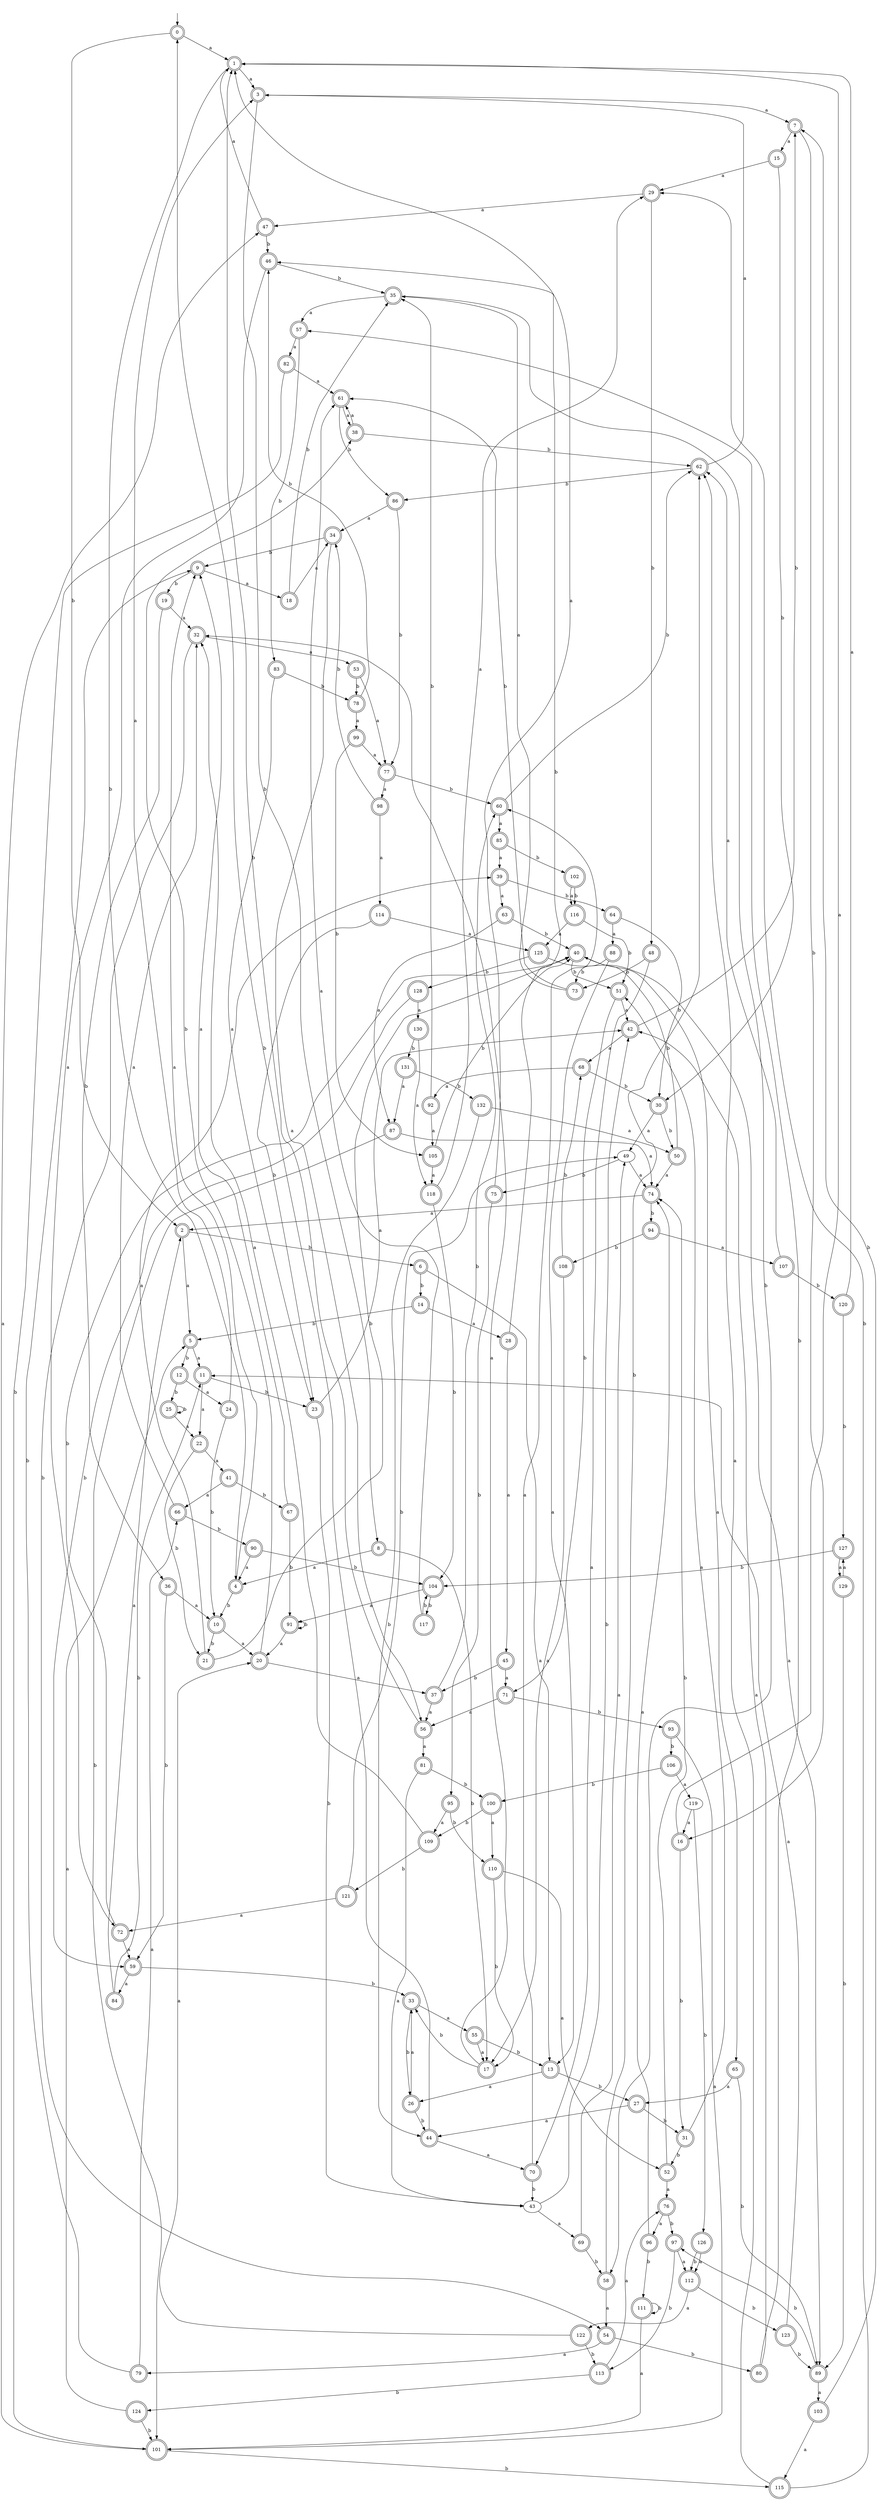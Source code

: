 digraph RandomDFA {
  __start0 [label="", shape=none];
  __start0 -> 0 [label=""];
  0 [shape=circle] [shape=doublecircle]
  0 -> 1 [label="a"]
  0 -> 2 [label="b"]
  1 [shape=doublecircle]
  1 -> 3 [label="a"]
  1 -> 4 [label="b"]
  2 [shape=doublecircle]
  2 -> 5 [label="a"]
  2 -> 6 [label="b"]
  3 [shape=doublecircle]
  3 -> 7 [label="a"]
  3 -> 8 [label="b"]
  4 [shape=doublecircle]
  4 -> 9 [label="a"]
  4 -> 10 [label="b"]
  5 [shape=doublecircle]
  5 -> 11 [label="a"]
  5 -> 12 [label="b"]
  6 [shape=doublecircle]
  6 -> 13 [label="a"]
  6 -> 14 [label="b"]
  7 [shape=doublecircle]
  7 -> 15 [label="a"]
  7 -> 16 [label="b"]
  8 [shape=doublecircle]
  8 -> 4 [label="a"]
  8 -> 17 [label="b"]
  9 [shape=doublecircle]
  9 -> 18 [label="a"]
  9 -> 19 [label="b"]
  10 [shape=doublecircle]
  10 -> 20 [label="a"]
  10 -> 21 [label="b"]
  11 [shape=doublecircle]
  11 -> 22 [label="a"]
  11 -> 23 [label="b"]
  12 [shape=doublecircle]
  12 -> 24 [label="a"]
  12 -> 25 [label="b"]
  13 [shape=doublecircle]
  13 -> 26 [label="a"]
  13 -> 27 [label="b"]
  14 [shape=doublecircle]
  14 -> 28 [label="a"]
  14 -> 5 [label="b"]
  15 [shape=doublecircle]
  15 -> 29 [label="a"]
  15 -> 30 [label="b"]
  16 [shape=doublecircle]
  16 -> 1 [label="a"]
  16 -> 31 [label="b"]
  17 [shape=doublecircle]
  17 -> 32 [label="a"]
  17 -> 33 [label="b"]
  18 [shape=doublecircle]
  18 -> 34 [label="a"]
  18 -> 35 [label="b"]
  19 [shape=doublecircle]
  19 -> 32 [label="a"]
  19 -> 36 [label="b"]
  20 [shape=doublecircle]
  20 -> 37 [label="a"]
  20 -> 38 [label="b"]
  21 [shape=doublecircle]
  21 -> 39 [label="a"]
  21 -> 40 [label="b"]
  22 [shape=doublecircle]
  22 -> 41 [label="a"]
  22 -> 21 [label="b"]
  23 [shape=doublecircle]
  23 -> 42 [label="a"]
  23 -> 43 [label="b"]
  24 [shape=doublecircle]
  24 -> 3 [label="a"]
  24 -> 10 [label="b"]
  25 [shape=doublecircle]
  25 -> 22 [label="a"]
  25 -> 25 [label="b"]
  26 [shape=doublecircle]
  26 -> 33 [label="a"]
  26 -> 44 [label="b"]
  27 [shape=doublecircle]
  27 -> 44 [label="a"]
  27 -> 31 [label="b"]
  28 [shape=doublecircle]
  28 -> 45 [label="a"]
  28 -> 46 [label="b"]
  29 [shape=doublecircle]
  29 -> 47 [label="a"]
  29 -> 48 [label="b"]
  30 [shape=doublecircle]
  30 -> 49 [label="a"]
  30 -> 50 [label="b"]
  31 [shape=doublecircle]
  31 -> 51 [label="a"]
  31 -> 52 [label="b"]
  32 [shape=doublecircle]
  32 -> 53 [label="a"]
  32 -> 54 [label="b"]
  33 [shape=doublecircle]
  33 -> 55 [label="a"]
  33 -> 26 [label="b"]
  34 [shape=doublecircle]
  34 -> 56 [label="a"]
  34 -> 9 [label="b"]
  35 [shape=doublecircle]
  35 -> 57 [label="a"]
  35 -> 58 [label="b"]
  36 [shape=doublecircle]
  36 -> 10 [label="a"]
  36 -> 59 [label="b"]
  37 [shape=doublecircle]
  37 -> 56 [label="a"]
  37 -> 60 [label="b"]
  38 [shape=doublecircle]
  38 -> 61 [label="a"]
  38 -> 62 [label="b"]
  39 [shape=doublecircle]
  39 -> 63 [label="a"]
  39 -> 64 [label="b"]
  40 [shape=doublecircle]
  40 -> 65 [label="a"]
  40 -> 51 [label="b"]
  41 [shape=doublecircle]
  41 -> 66 [label="a"]
  41 -> 67 [label="b"]
  42 [shape=doublecircle]
  42 -> 68 [label="a"]
  42 -> 7 [label="b"]
  43
  43 -> 69 [label="a"]
  43 -> 42 [label="b"]
  44 [shape=doublecircle]
  44 -> 70 [label="a"]
  44 -> 0 [label="b"]
  45 [shape=doublecircle]
  45 -> 71 [label="a"]
  45 -> 37 [label="b"]
  46 [shape=doublecircle]
  46 -> 72 [label="a"]
  46 -> 35 [label="b"]
  47 [shape=doublecircle]
  47 -> 1 [label="a"]
  47 -> 46 [label="b"]
  48 [shape=doublecircle]
  48 -> 70 [label="a"]
  48 -> 73 [label="b"]
  49
  49 -> 74 [label="a"]
  49 -> 75 [label="b"]
  50 [shape=doublecircle]
  50 -> 74 [label="a"]
  50 -> 40 [label="b"]
  51 [shape=doublecircle]
  51 -> 42 [label="a"]
  51 -> 71 [label="b"]
  52 [shape=doublecircle]
  52 -> 76 [label="a"]
  52 -> 74 [label="b"]
  53 [shape=doublecircle]
  53 -> 77 [label="a"]
  53 -> 78 [label="b"]
  54 [shape=doublecircle]
  54 -> 79 [label="a"]
  54 -> 80 [label="b"]
  55 [shape=doublecircle]
  55 -> 17 [label="a"]
  55 -> 13 [label="b"]
  56 [shape=doublecircle]
  56 -> 81 [label="a"]
  56 -> 1 [label="b"]
  57 [shape=doublecircle]
  57 -> 82 [label="a"]
  57 -> 83 [label="b"]
  58 [shape=doublecircle]
  58 -> 54 [label="a"]
  58 -> 62 [label="b"]
  59 [shape=doublecircle]
  59 -> 84 [label="a"]
  59 -> 33 [label="b"]
  60 [shape=doublecircle]
  60 -> 85 [label="a"]
  60 -> 62 [label="b"]
  61 [shape=doublecircle]
  61 -> 38 [label="a"]
  61 -> 86 [label="b"]
  62 [shape=doublecircle]
  62 -> 3 [label="a"]
  62 -> 86 [label="b"]
  63 [shape=doublecircle]
  63 -> 87 [label="a"]
  63 -> 40 [label="b"]
  64 [shape=doublecircle]
  64 -> 88 [label="a"]
  64 -> 30 [label="b"]
  65 [shape=doublecircle]
  65 -> 27 [label="a"]
  65 -> 89 [label="b"]
  66 [shape=doublecircle]
  66 -> 32 [label="a"]
  66 -> 90 [label="b"]
  67 [shape=doublecircle]
  67 -> 9 [label="a"]
  67 -> 91 [label="b"]
  68 [shape=doublecircle]
  68 -> 92 [label="a"]
  68 -> 30 [label="b"]
  69 [shape=doublecircle]
  69 -> 49 [label="a"]
  69 -> 58 [label="b"]
  70 [shape=doublecircle]
  70 -> 60 [label="a"]
  70 -> 43 [label="b"]
  71 [shape=doublecircle]
  71 -> 56 [label="a"]
  71 -> 93 [label="b"]
  72 [shape=doublecircle]
  72 -> 59 [label="a"]
  72 -> 40 [label="b"]
  73 [shape=doublecircle]
  73 -> 35 [label="a"]
  73 -> 61 [label="b"]
  74 [shape=doublecircle]
  74 -> 2 [label="a"]
  74 -> 94 [label="b"]
  75 [shape=doublecircle]
  75 -> 1 [label="a"]
  75 -> 95 [label="b"]
  76 [shape=doublecircle]
  76 -> 96 [label="a"]
  76 -> 97 [label="b"]
  77 [shape=doublecircle]
  77 -> 98 [label="a"]
  77 -> 60 [label="b"]
  78 [shape=doublecircle]
  78 -> 99 [label="a"]
  78 -> 46 [label="b"]
  79 [shape=doublecircle]
  79 -> 66 [label="a"]
  79 -> 9 [label="b"]
  80 [shape=doublecircle]
  80 -> 42 [label="a"]
  80 -> 57 [label="b"]
  81 [shape=doublecircle]
  81 -> 43 [label="a"]
  81 -> 100 [label="b"]
  82 [shape=doublecircle]
  82 -> 61 [label="a"]
  82 -> 101 [label="b"]
  83 [shape=doublecircle]
  83 -> 23 [label="a"]
  83 -> 78 [label="b"]
  84 [shape=doublecircle]
  84 -> 2 [label="a"]
  84 -> 11 [label="b"]
  85 [shape=doublecircle]
  85 -> 39 [label="a"]
  85 -> 102 [label="b"]
  86 [shape=doublecircle]
  86 -> 34 [label="a"]
  86 -> 77 [label="b"]
  87 [shape=doublecircle]
  87 -> 74 [label="a"]
  87 -> 101 [label="b"]
  88 [shape=doublecircle]
  88 -> 13 [label="a"]
  88 -> 73 [label="b"]
  89 [shape=doublecircle]
  89 -> 103 [label="a"]
  89 -> 97 [label="b"]
  90 [shape=doublecircle]
  90 -> 4 [label="a"]
  90 -> 104 [label="b"]
  91 [shape=doublecircle]
  91 -> 20 [label="a"]
  91 -> 91 [label="b"]
  92 [shape=doublecircle]
  92 -> 105 [label="a"]
  92 -> 35 [label="b"]
  93 [shape=doublecircle]
  93 -> 101 [label="a"]
  93 -> 106 [label="b"]
  94 [shape=doublecircle]
  94 -> 107 [label="a"]
  94 -> 108 [label="b"]
  95 [shape=doublecircle]
  95 -> 109 [label="a"]
  95 -> 110 [label="b"]
  96 [shape=doublecircle]
  96 -> 74 [label="a"]
  96 -> 111 [label="b"]
  97 [shape=doublecircle]
  97 -> 112 [label="a"]
  97 -> 113 [label="b"]
  98 [shape=doublecircle]
  98 -> 114 [label="a"]
  98 -> 34 [label="b"]
  99 [shape=doublecircle]
  99 -> 77 [label="a"]
  99 -> 105 [label="b"]
  100 [shape=doublecircle]
  100 -> 110 [label="a"]
  100 -> 109 [label="b"]
  101 [shape=doublecircle]
  101 -> 47 [label="a"]
  101 -> 115 [label="b"]
  102 [shape=doublecircle]
  102 -> 116 [label="a"]
  102 -> 116 [label="b"]
  103 [shape=doublecircle]
  103 -> 115 [label="a"]
  103 -> 7 [label="b"]
  104 [shape=doublecircle]
  104 -> 91 [label="a"]
  104 -> 117 [label="b"]
  105 [shape=doublecircle]
  105 -> 118 [label="a"]
  105 -> 40 [label="b"]
  106 [shape=doublecircle]
  106 -> 119 [label="a"]
  106 -> 100 [label="b"]
  107 [shape=doublecircle]
  107 -> 62 [label="a"]
  107 -> 120 [label="b"]
  108 [shape=doublecircle]
  108 -> 17 [label="a"]
  108 -> 68 [label="b"]
  109 [shape=doublecircle]
  109 -> 32 [label="a"]
  109 -> 121 [label="b"]
  110 [shape=doublecircle]
  110 -> 52 [label="a"]
  110 -> 17 [label="b"]
  111 [shape=doublecircle]
  111 -> 101 [label="a"]
  111 -> 111 [label="b"]
  112 [shape=doublecircle]
  112 -> 122 [label="a"]
  112 -> 123 [label="b"]
  113 [shape=doublecircle]
  113 -> 76 [label="a"]
  113 -> 124 [label="b"]
  114 [shape=doublecircle]
  114 -> 125 [label="a"]
  114 -> 23 [label="b"]
  115 [shape=doublecircle]
  115 -> 62 [label="a"]
  115 -> 29 [label="b"]
  116 [shape=doublecircle]
  116 -> 125 [label="a"]
  116 -> 51 [label="b"]
  117 [shape=doublecircle]
  117 -> 61 [label="a"]
  117 -> 104 [label="b"]
  118 [shape=doublecircle]
  118 -> 29 [label="a"]
  118 -> 104 [label="b"]
  119
  119 -> 16 [label="a"]
  119 -> 126 [label="b"]
  120 [shape=doublecircle]
  120 -> 1 [label="a"]
  120 -> 127 [label="b"]
  121 [shape=doublecircle]
  121 -> 72 [label="a"]
  121 -> 49 [label="b"]
  122 [shape=doublecircle]
  122 -> 20 [label="a"]
  122 -> 113 [label="b"]
  123 [shape=doublecircle]
  123 -> 11 [label="a"]
  123 -> 89 [label="b"]
  124 [shape=doublecircle]
  124 -> 5 [label="a"]
  124 -> 101 [label="b"]
  125 [shape=doublecircle]
  125 -> 89 [label="a"]
  125 -> 128 [label="b"]
  126 [shape=doublecircle]
  126 -> 112 [label="a"]
  126 -> 112 [label="b"]
  127 [shape=doublecircle]
  127 -> 129 [label="a"]
  127 -> 104 [label="b"]
  128 [shape=doublecircle]
  128 -> 130 [label="a"]
  128 -> 59 [label="b"]
  129 [shape=doublecircle]
  129 -> 127 [label="a"]
  129 -> 89 [label="b"]
  130 [shape=doublecircle]
  130 -> 118 [label="a"]
  130 -> 131 [label="b"]
  131 [shape=doublecircle]
  131 -> 87 [label="a"]
  131 -> 132 [label="b"]
  132 [shape=doublecircle]
  132 -> 50 [label="a"]
  132 -> 44 [label="b"]
}
